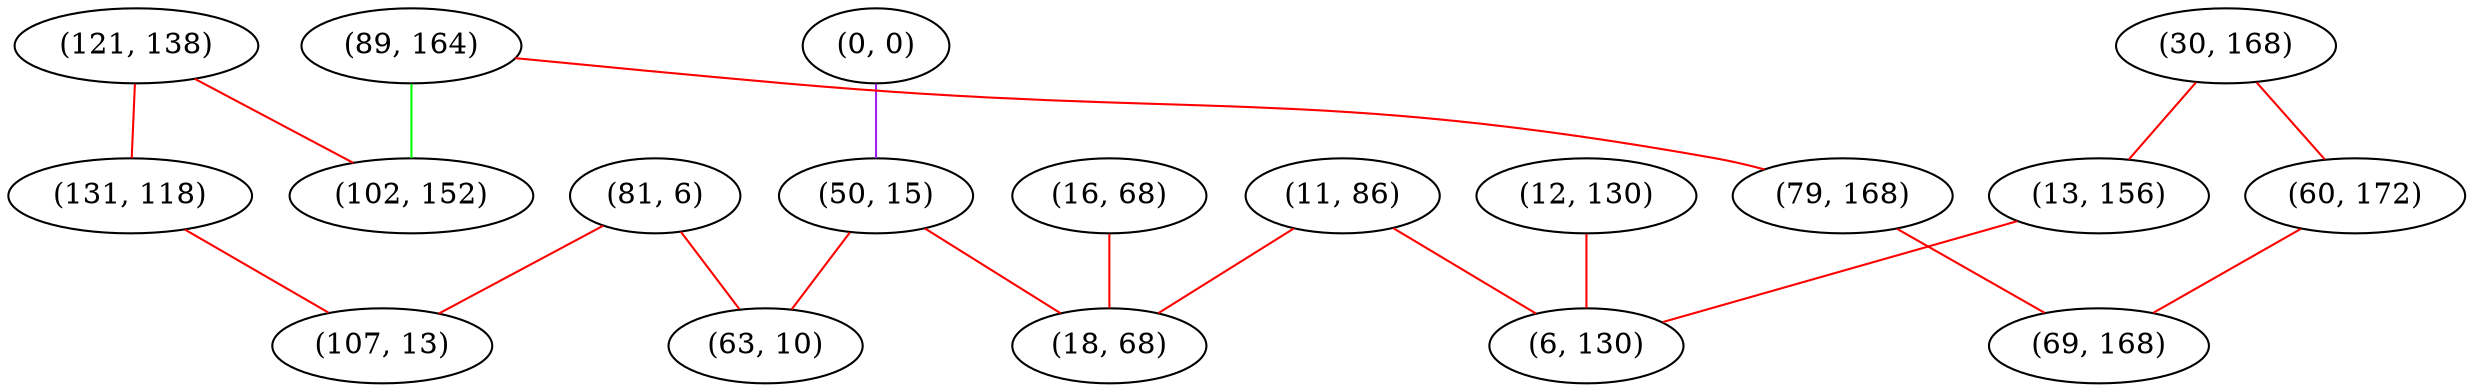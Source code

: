 graph "" {
"(121, 138)";
"(12, 130)";
"(0, 0)";
"(81, 6)";
"(131, 118)";
"(89, 164)";
"(16, 68)";
"(50, 15)";
"(30, 168)";
"(11, 86)";
"(18, 68)";
"(13, 156)";
"(6, 130)";
"(79, 168)";
"(102, 152)";
"(60, 172)";
"(63, 10)";
"(69, 168)";
"(107, 13)";
"(121, 138)" -- "(102, 152)"  [color=red, key=0, weight=1];
"(121, 138)" -- "(131, 118)"  [color=red, key=0, weight=1];
"(12, 130)" -- "(6, 130)"  [color=red, key=0, weight=1];
"(0, 0)" -- "(50, 15)"  [color=purple, key=0, weight=4];
"(81, 6)" -- "(63, 10)"  [color=red, key=0, weight=1];
"(81, 6)" -- "(107, 13)"  [color=red, key=0, weight=1];
"(131, 118)" -- "(107, 13)"  [color=red, key=0, weight=1];
"(89, 164)" -- "(79, 168)"  [color=red, key=0, weight=1];
"(89, 164)" -- "(102, 152)"  [color=green, key=0, weight=2];
"(16, 68)" -- "(18, 68)"  [color=red, key=0, weight=1];
"(50, 15)" -- "(18, 68)"  [color=red, key=0, weight=1];
"(50, 15)" -- "(63, 10)"  [color=red, key=0, weight=1];
"(30, 168)" -- "(13, 156)"  [color=red, key=0, weight=1];
"(30, 168)" -- "(60, 172)"  [color=red, key=0, weight=1];
"(11, 86)" -- "(6, 130)"  [color=red, key=0, weight=1];
"(11, 86)" -- "(18, 68)"  [color=red, key=0, weight=1];
"(13, 156)" -- "(6, 130)"  [color=red, key=0, weight=1];
"(79, 168)" -- "(69, 168)"  [color=red, key=0, weight=1];
"(60, 172)" -- "(69, 168)"  [color=red, key=0, weight=1];
}
